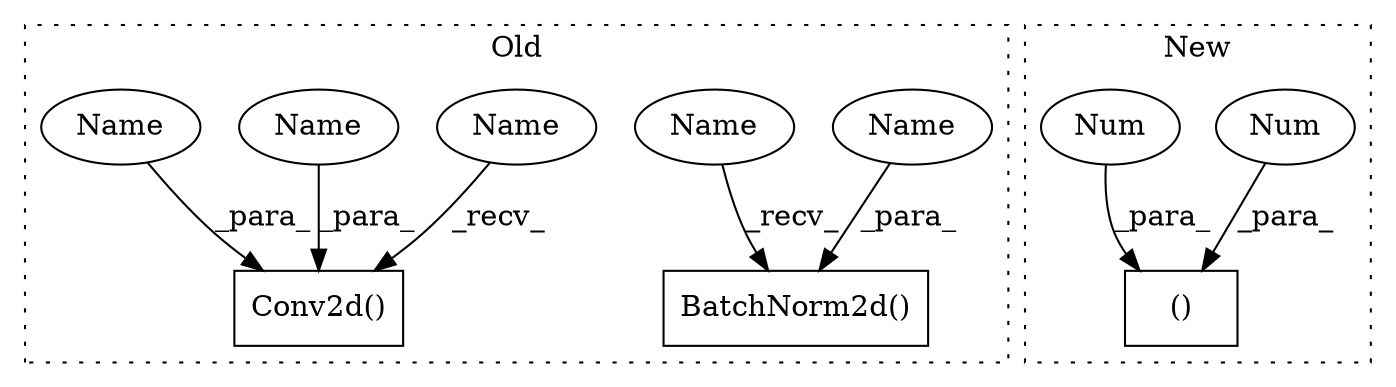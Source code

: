 digraph G {
subgraph cluster0 {
1 [label="Conv2d()" a="75" s="2713,2751" l="10,49" shape="box"];
5 [label="BatchNorm2d()" a="75" s="2416,2444" l="15,1" shape="box"];
6 [label="Name" a="87" s="2713" l="2" shape="ellipse"];
7 [label="Name" a="87" s="2416" l="2" shape="ellipse"];
8 [label="Name" a="87" s="2431" l="13" shape="ellipse"];
9 [label="Name" a="87" s="2723" l="13" shape="ellipse"];
10 [label="Name" a="87" s="2738" l="13" shape="ellipse"];
label = "Old";
style="dotted";
}
subgraph cluster1 {
2 [label="()" a="54" s="3599" l="5" shape="box"];
3 [label="Num" a="76" s="3601" l="3" shape="ellipse"];
4 [label="Num" a="76" s="3596" l="3" shape="ellipse"];
label = "New";
style="dotted";
}
3 -> 2 [label="_para_"];
4 -> 2 [label="_para_"];
6 -> 1 [label="_recv_"];
7 -> 5 [label="_recv_"];
8 -> 5 [label="_para_"];
9 -> 1 [label="_para_"];
10 -> 1 [label="_para_"];
}